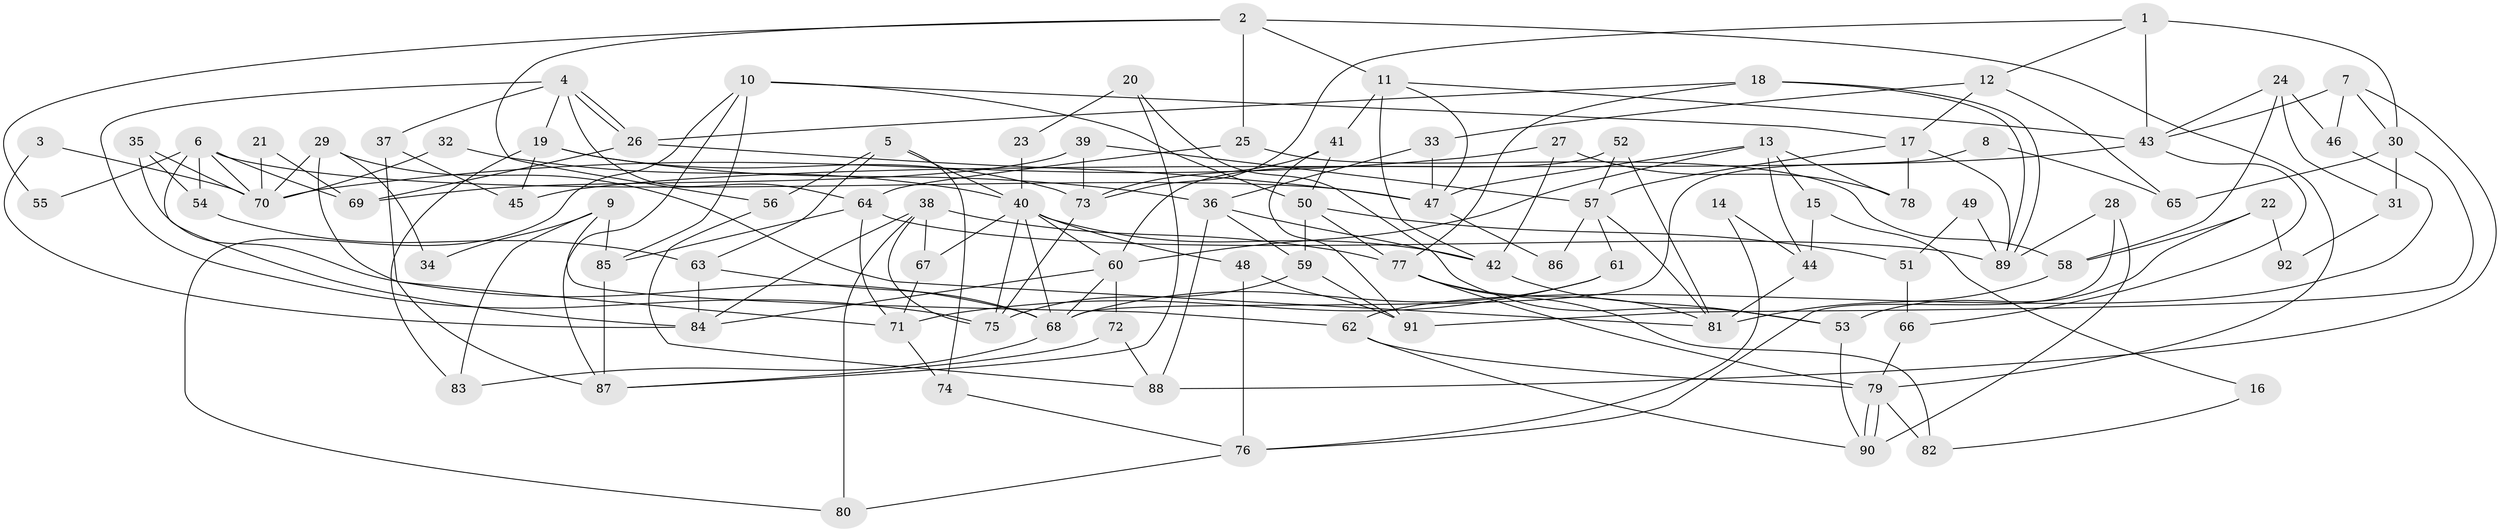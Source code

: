 // Generated by graph-tools (version 1.1) at 2025/15/03/09/25 04:15:10]
// undirected, 92 vertices, 184 edges
graph export_dot {
graph [start="1"]
  node [color=gray90,style=filled];
  1;
  2;
  3;
  4;
  5;
  6;
  7;
  8;
  9;
  10;
  11;
  12;
  13;
  14;
  15;
  16;
  17;
  18;
  19;
  20;
  21;
  22;
  23;
  24;
  25;
  26;
  27;
  28;
  29;
  30;
  31;
  32;
  33;
  34;
  35;
  36;
  37;
  38;
  39;
  40;
  41;
  42;
  43;
  44;
  45;
  46;
  47;
  48;
  49;
  50;
  51;
  52;
  53;
  54;
  55;
  56;
  57;
  58;
  59;
  60;
  61;
  62;
  63;
  64;
  65;
  66;
  67;
  68;
  69;
  70;
  71;
  72;
  73;
  74;
  75;
  76;
  77;
  78;
  79;
  80;
  81;
  82;
  83;
  84;
  85;
  86;
  87;
  88;
  89;
  90;
  91;
  92;
  1 -- 43;
  1 -- 30;
  1 -- 12;
  1 -- 73;
  2 -- 11;
  2 -- 56;
  2 -- 25;
  2 -- 55;
  2 -- 79;
  3 -- 70;
  3 -- 84;
  4 -- 75;
  4 -- 26;
  4 -- 26;
  4 -- 19;
  4 -- 37;
  4 -- 64;
  5 -- 63;
  5 -- 40;
  5 -- 56;
  5 -- 74;
  6 -- 70;
  6 -- 69;
  6 -- 47;
  6 -- 54;
  6 -- 55;
  6 -- 84;
  7 -- 43;
  7 -- 88;
  7 -- 30;
  7 -- 46;
  8 -- 68;
  8 -- 65;
  9 -- 62;
  9 -- 83;
  9 -- 34;
  9 -- 85;
  10 -- 50;
  10 -- 85;
  10 -- 17;
  10 -- 80;
  10 -- 87;
  11 -- 47;
  11 -- 42;
  11 -- 41;
  11 -- 43;
  12 -- 17;
  12 -- 33;
  12 -- 65;
  13 -- 60;
  13 -- 78;
  13 -- 15;
  13 -- 44;
  13 -- 47;
  14 -- 44;
  14 -- 76;
  15 -- 44;
  15 -- 16;
  16 -- 82;
  17 -- 89;
  17 -- 57;
  17 -- 78;
  18 -- 89;
  18 -- 89;
  18 -- 26;
  18 -- 77;
  19 -- 36;
  19 -- 45;
  19 -- 73;
  19 -- 83;
  20 -- 87;
  20 -- 53;
  20 -- 23;
  21 -- 70;
  21 -- 69;
  22 -- 53;
  22 -- 58;
  22 -- 92;
  23 -- 40;
  24 -- 43;
  24 -- 46;
  24 -- 31;
  24 -- 58;
  25 -- 64;
  25 -- 58;
  26 -- 47;
  26 -- 69;
  27 -- 42;
  27 -- 70;
  27 -- 78;
  28 -- 89;
  28 -- 76;
  28 -- 90;
  29 -- 71;
  29 -- 81;
  29 -- 34;
  29 -- 70;
  30 -- 91;
  30 -- 31;
  30 -- 65;
  31 -- 92;
  32 -- 70;
  32 -- 40;
  33 -- 47;
  33 -- 36;
  35 -- 54;
  35 -- 68;
  35 -- 70;
  36 -- 59;
  36 -- 42;
  36 -- 88;
  37 -- 87;
  37 -- 45;
  38 -- 75;
  38 -- 77;
  38 -- 67;
  38 -- 80;
  38 -- 84;
  39 -- 57;
  39 -- 73;
  39 -- 69;
  40 -- 48;
  40 -- 60;
  40 -- 42;
  40 -- 67;
  40 -- 68;
  40 -- 75;
  41 -- 73;
  41 -- 50;
  41 -- 91;
  42 -- 53;
  43 -- 45;
  43 -- 66;
  44 -- 81;
  46 -- 62;
  47 -- 86;
  48 -- 76;
  48 -- 91;
  49 -- 89;
  49 -- 51;
  50 -- 77;
  50 -- 51;
  50 -- 59;
  51 -- 66;
  52 -- 57;
  52 -- 81;
  52 -- 60;
  53 -- 90;
  54 -- 63;
  56 -- 88;
  57 -- 81;
  57 -- 61;
  57 -- 86;
  58 -- 81;
  59 -- 75;
  59 -- 91;
  60 -- 84;
  60 -- 68;
  60 -- 72;
  61 -- 68;
  61 -- 71;
  62 -- 79;
  62 -- 90;
  63 -- 68;
  63 -- 84;
  64 -- 71;
  64 -- 85;
  64 -- 89;
  66 -- 79;
  67 -- 71;
  68 -- 83;
  71 -- 74;
  72 -- 87;
  72 -- 88;
  73 -- 75;
  74 -- 76;
  76 -- 80;
  77 -- 79;
  77 -- 81;
  77 -- 82;
  79 -- 90;
  79 -- 90;
  79 -- 82;
  85 -- 87;
}
